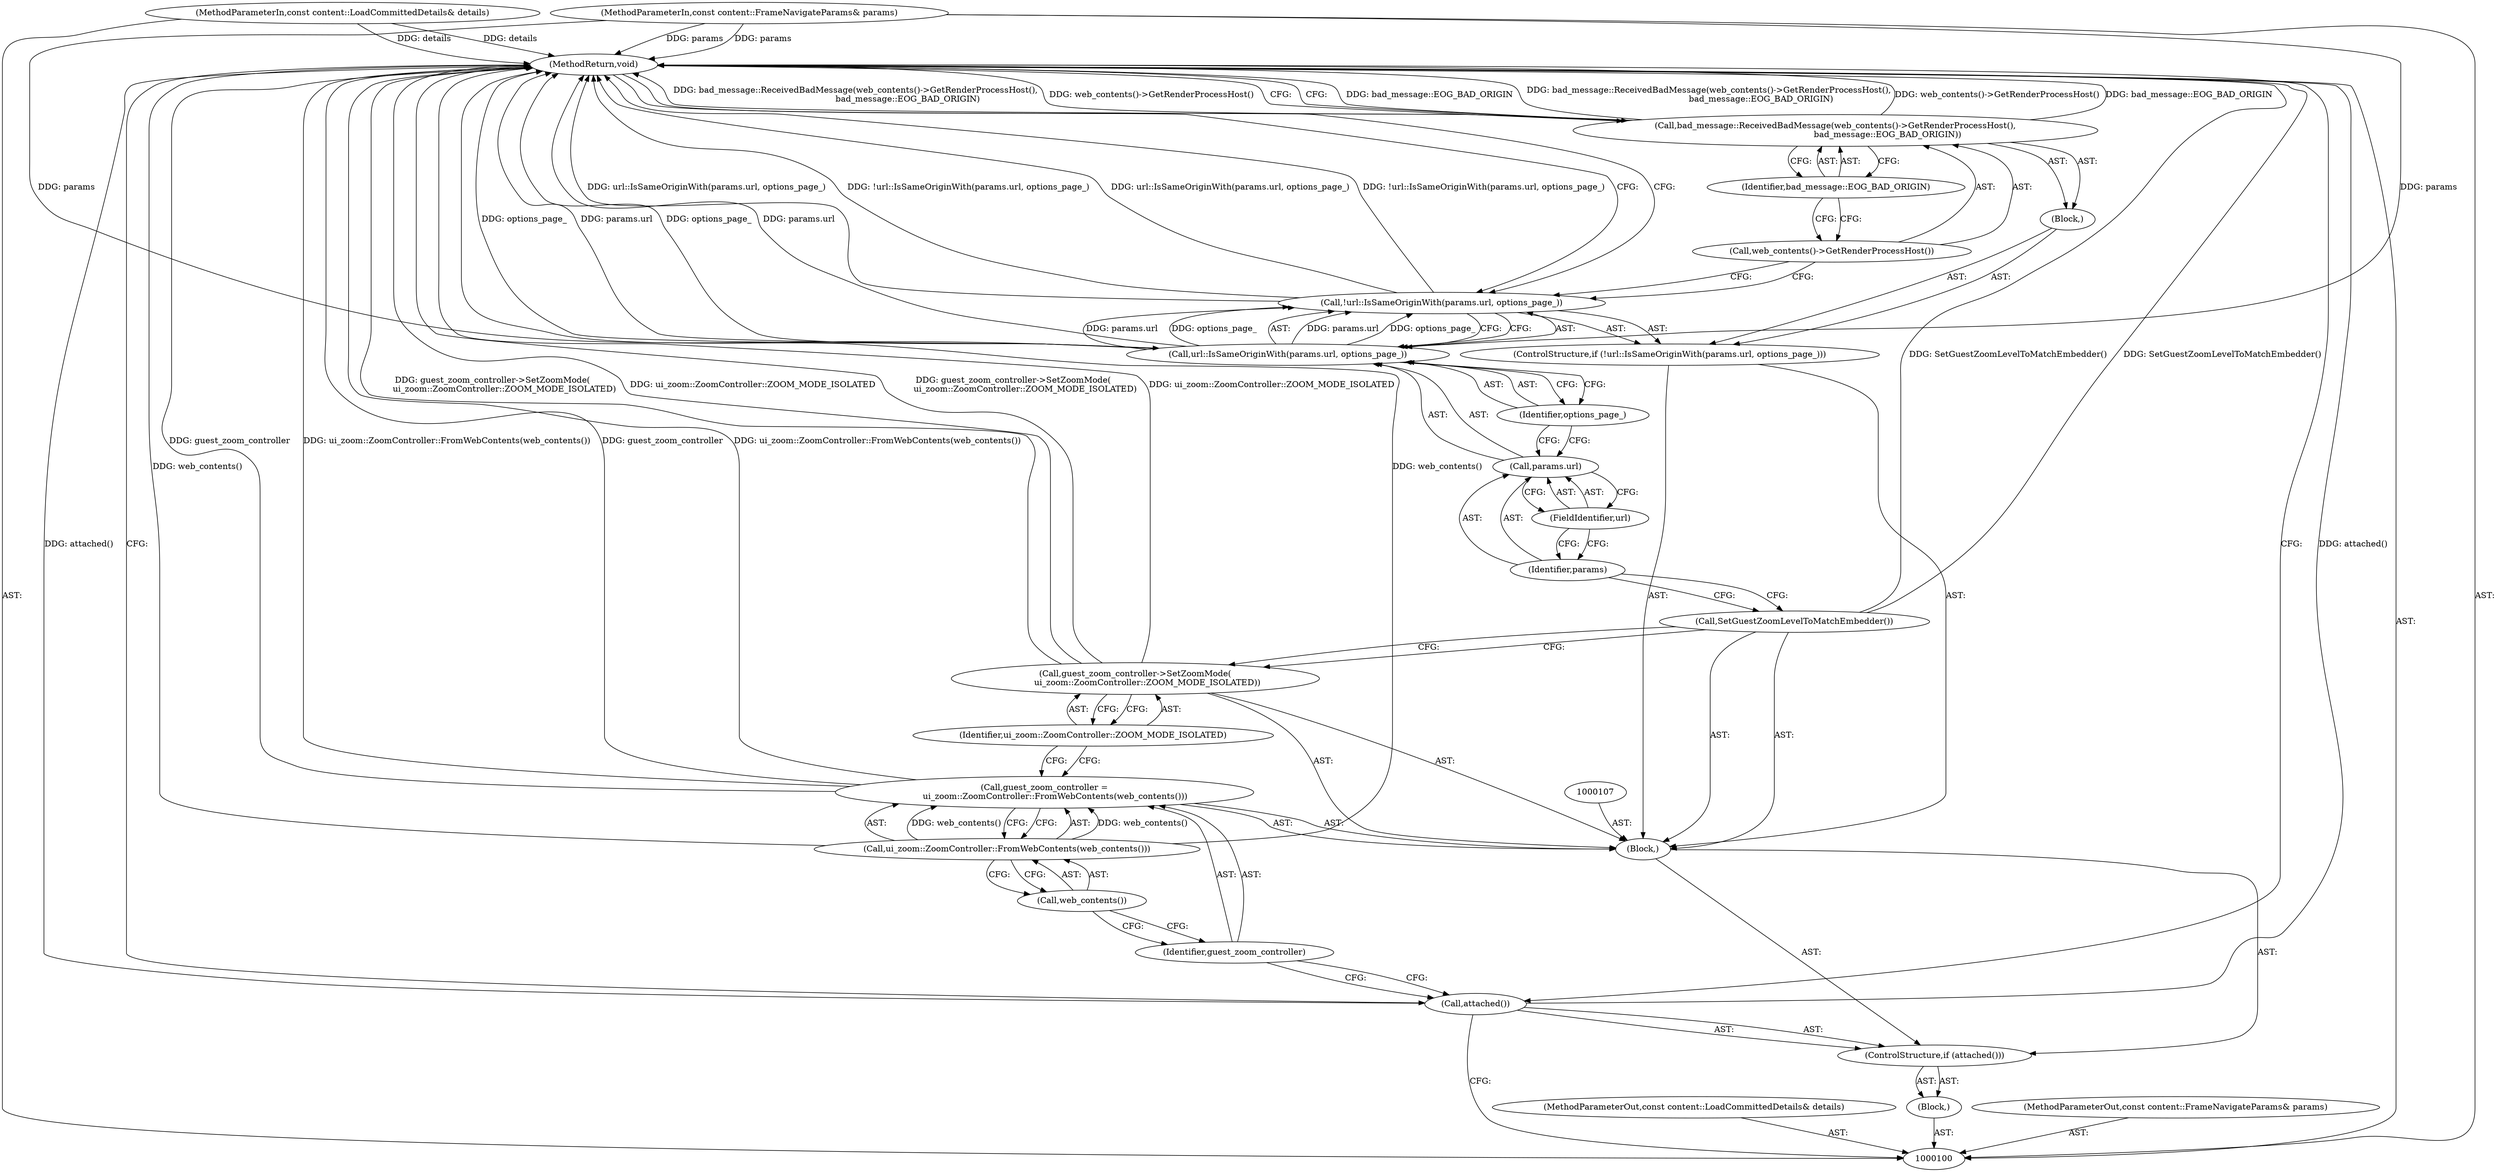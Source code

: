 digraph "0_Chrome_5c437bcc7a51edbef45242c5173cf7871fde2866_0" {
"1000126" [label="(MethodReturn,void)"];
"1000118" [label="(Call,params.url)"];
"1000119" [label="(Identifier,params)"];
"1000120" [label="(FieldIdentifier,url)"];
"1000115" [label="(ControlStructure,if (!url::IsSameOriginWith(params.url, options_page_)))"];
"1000121" [label="(Identifier,options_page_)"];
"1000122" [label="(Block,)"];
"1000116" [label="(Call,!url::IsSameOriginWith(params.url, options_page_))"];
"1000117" [label="(Call,url::IsSameOriginWith(params.url, options_page_))"];
"1000124" [label="(Call,web_contents()->GetRenderProcessHost())"];
"1000123" [label="(Call,bad_message::ReceivedBadMessage(web_contents()->GetRenderProcessHost(),\n                                       bad_message::EOG_BAD_ORIGIN))"];
"1000125" [label="(Identifier,bad_message::EOG_BAD_ORIGIN)"];
"1000101" [label="(MethodParameterIn,const content::LoadCommittedDetails& details)"];
"1000177" [label="(MethodParameterOut,const content::LoadCommittedDetails& details)"];
"1000102" [label="(MethodParameterIn,const content::FrameNavigateParams& params)"];
"1000178" [label="(MethodParameterOut,const content::FrameNavigateParams& params)"];
"1000103" [label="(Block,)"];
"1000104" [label="(ControlStructure,if (attached()))"];
"1000105" [label="(Call,attached())"];
"1000106" [label="(Block,)"];
"1000108" [label="(Call,guest_zoom_controller =\n        ui_zoom::ZoomController::FromWebContents(web_contents()))"];
"1000109" [label="(Identifier,guest_zoom_controller)"];
"1000111" [label="(Call,web_contents())"];
"1000110" [label="(Call,ui_zoom::ZoomController::FromWebContents(web_contents()))"];
"1000112" [label="(Call,guest_zoom_controller->SetZoomMode(\n         ui_zoom::ZoomController::ZOOM_MODE_ISOLATED))"];
"1000113" [label="(Identifier,ui_zoom::ZoomController::ZOOM_MODE_ISOLATED)"];
"1000114" [label="(Call,SetGuestZoomLevelToMatchEmbedder())"];
"1000126" -> "1000100"  [label="AST: "];
"1000126" -> "1000123"  [label="CFG: "];
"1000126" -> "1000116"  [label="CFG: "];
"1000126" -> "1000105"  [label="CFG: "];
"1000116" -> "1000126"  [label="DDG: url::IsSameOriginWith(params.url, options_page_)"];
"1000116" -> "1000126"  [label="DDG: !url::IsSameOriginWith(params.url, options_page_)"];
"1000123" -> "1000126"  [label="DDG: bad_message::EOG_BAD_ORIGIN"];
"1000123" -> "1000126"  [label="DDG: bad_message::ReceivedBadMessage(web_contents()->GetRenderProcessHost(),\n                                       bad_message::EOG_BAD_ORIGIN)"];
"1000123" -> "1000126"  [label="DDG: web_contents()->GetRenderProcessHost()"];
"1000105" -> "1000126"  [label="DDG: attached()"];
"1000114" -> "1000126"  [label="DDG: SetGuestZoomLevelToMatchEmbedder()"];
"1000117" -> "1000126"  [label="DDG: options_page_"];
"1000117" -> "1000126"  [label="DDG: params.url"];
"1000108" -> "1000126"  [label="DDG: guest_zoom_controller"];
"1000108" -> "1000126"  [label="DDG: ui_zoom::ZoomController::FromWebContents(web_contents())"];
"1000102" -> "1000126"  [label="DDG: params"];
"1000112" -> "1000126"  [label="DDG: guest_zoom_controller->SetZoomMode(\n         ui_zoom::ZoomController::ZOOM_MODE_ISOLATED)"];
"1000112" -> "1000126"  [label="DDG: ui_zoom::ZoomController::ZOOM_MODE_ISOLATED"];
"1000101" -> "1000126"  [label="DDG: details"];
"1000110" -> "1000126"  [label="DDG: web_contents()"];
"1000118" -> "1000117"  [label="AST: "];
"1000118" -> "1000120"  [label="CFG: "];
"1000119" -> "1000118"  [label="AST: "];
"1000120" -> "1000118"  [label="AST: "];
"1000121" -> "1000118"  [label="CFG: "];
"1000119" -> "1000118"  [label="AST: "];
"1000119" -> "1000114"  [label="CFG: "];
"1000120" -> "1000119"  [label="CFG: "];
"1000120" -> "1000118"  [label="AST: "];
"1000120" -> "1000119"  [label="CFG: "];
"1000118" -> "1000120"  [label="CFG: "];
"1000115" -> "1000106"  [label="AST: "];
"1000116" -> "1000115"  [label="AST: "];
"1000122" -> "1000115"  [label="AST: "];
"1000121" -> "1000117"  [label="AST: "];
"1000121" -> "1000118"  [label="CFG: "];
"1000117" -> "1000121"  [label="CFG: "];
"1000122" -> "1000115"  [label="AST: "];
"1000123" -> "1000122"  [label="AST: "];
"1000116" -> "1000115"  [label="AST: "];
"1000116" -> "1000117"  [label="CFG: "];
"1000117" -> "1000116"  [label="AST: "];
"1000124" -> "1000116"  [label="CFG: "];
"1000126" -> "1000116"  [label="CFG: "];
"1000116" -> "1000126"  [label="DDG: url::IsSameOriginWith(params.url, options_page_)"];
"1000116" -> "1000126"  [label="DDG: !url::IsSameOriginWith(params.url, options_page_)"];
"1000117" -> "1000116"  [label="DDG: params.url"];
"1000117" -> "1000116"  [label="DDG: options_page_"];
"1000117" -> "1000116"  [label="AST: "];
"1000117" -> "1000121"  [label="CFG: "];
"1000118" -> "1000117"  [label="AST: "];
"1000121" -> "1000117"  [label="AST: "];
"1000116" -> "1000117"  [label="CFG: "];
"1000117" -> "1000126"  [label="DDG: options_page_"];
"1000117" -> "1000126"  [label="DDG: params.url"];
"1000117" -> "1000116"  [label="DDG: params.url"];
"1000117" -> "1000116"  [label="DDG: options_page_"];
"1000102" -> "1000117"  [label="DDG: params"];
"1000124" -> "1000123"  [label="AST: "];
"1000124" -> "1000116"  [label="CFG: "];
"1000125" -> "1000124"  [label="CFG: "];
"1000123" -> "1000122"  [label="AST: "];
"1000123" -> "1000125"  [label="CFG: "];
"1000124" -> "1000123"  [label="AST: "];
"1000125" -> "1000123"  [label="AST: "];
"1000126" -> "1000123"  [label="CFG: "];
"1000123" -> "1000126"  [label="DDG: bad_message::EOG_BAD_ORIGIN"];
"1000123" -> "1000126"  [label="DDG: bad_message::ReceivedBadMessage(web_contents()->GetRenderProcessHost(),\n                                       bad_message::EOG_BAD_ORIGIN)"];
"1000123" -> "1000126"  [label="DDG: web_contents()->GetRenderProcessHost()"];
"1000125" -> "1000123"  [label="AST: "];
"1000125" -> "1000124"  [label="CFG: "];
"1000123" -> "1000125"  [label="CFG: "];
"1000101" -> "1000100"  [label="AST: "];
"1000101" -> "1000126"  [label="DDG: details"];
"1000177" -> "1000100"  [label="AST: "];
"1000102" -> "1000100"  [label="AST: "];
"1000102" -> "1000126"  [label="DDG: params"];
"1000102" -> "1000117"  [label="DDG: params"];
"1000178" -> "1000100"  [label="AST: "];
"1000103" -> "1000100"  [label="AST: "];
"1000104" -> "1000103"  [label="AST: "];
"1000104" -> "1000103"  [label="AST: "];
"1000105" -> "1000104"  [label="AST: "];
"1000106" -> "1000104"  [label="AST: "];
"1000105" -> "1000104"  [label="AST: "];
"1000105" -> "1000100"  [label="CFG: "];
"1000109" -> "1000105"  [label="CFG: "];
"1000126" -> "1000105"  [label="CFG: "];
"1000105" -> "1000126"  [label="DDG: attached()"];
"1000106" -> "1000104"  [label="AST: "];
"1000107" -> "1000106"  [label="AST: "];
"1000108" -> "1000106"  [label="AST: "];
"1000112" -> "1000106"  [label="AST: "];
"1000114" -> "1000106"  [label="AST: "];
"1000115" -> "1000106"  [label="AST: "];
"1000108" -> "1000106"  [label="AST: "];
"1000108" -> "1000110"  [label="CFG: "];
"1000109" -> "1000108"  [label="AST: "];
"1000110" -> "1000108"  [label="AST: "];
"1000113" -> "1000108"  [label="CFG: "];
"1000108" -> "1000126"  [label="DDG: guest_zoom_controller"];
"1000108" -> "1000126"  [label="DDG: ui_zoom::ZoomController::FromWebContents(web_contents())"];
"1000110" -> "1000108"  [label="DDG: web_contents()"];
"1000109" -> "1000108"  [label="AST: "];
"1000109" -> "1000105"  [label="CFG: "];
"1000111" -> "1000109"  [label="CFG: "];
"1000111" -> "1000110"  [label="AST: "];
"1000111" -> "1000109"  [label="CFG: "];
"1000110" -> "1000111"  [label="CFG: "];
"1000110" -> "1000108"  [label="AST: "];
"1000110" -> "1000111"  [label="CFG: "];
"1000111" -> "1000110"  [label="AST: "];
"1000108" -> "1000110"  [label="CFG: "];
"1000110" -> "1000126"  [label="DDG: web_contents()"];
"1000110" -> "1000108"  [label="DDG: web_contents()"];
"1000112" -> "1000106"  [label="AST: "];
"1000112" -> "1000113"  [label="CFG: "];
"1000113" -> "1000112"  [label="AST: "];
"1000114" -> "1000112"  [label="CFG: "];
"1000112" -> "1000126"  [label="DDG: guest_zoom_controller->SetZoomMode(\n         ui_zoom::ZoomController::ZOOM_MODE_ISOLATED)"];
"1000112" -> "1000126"  [label="DDG: ui_zoom::ZoomController::ZOOM_MODE_ISOLATED"];
"1000113" -> "1000112"  [label="AST: "];
"1000113" -> "1000108"  [label="CFG: "];
"1000112" -> "1000113"  [label="CFG: "];
"1000114" -> "1000106"  [label="AST: "];
"1000114" -> "1000112"  [label="CFG: "];
"1000119" -> "1000114"  [label="CFG: "];
"1000114" -> "1000126"  [label="DDG: SetGuestZoomLevelToMatchEmbedder()"];
}
